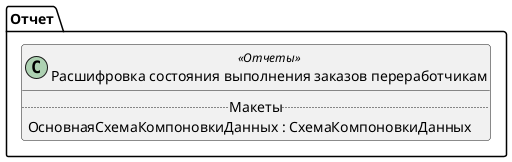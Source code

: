 ﻿@startuml РасшифровкаСостоянияВыполненияЗаказовПереработчикам
'!include templates.wsd
'..\include templates.wsd
class Отчет.РасшифровкаСостоянияВыполненияЗаказовПереработчикам as "Расшифровка состояния выполнения заказов переработчикам" <<Отчеты>>
{
..Макеты..
ОсновнаяСхемаКомпоновкиДанных : СхемаКомпоновкиДанных
}
@enduml
